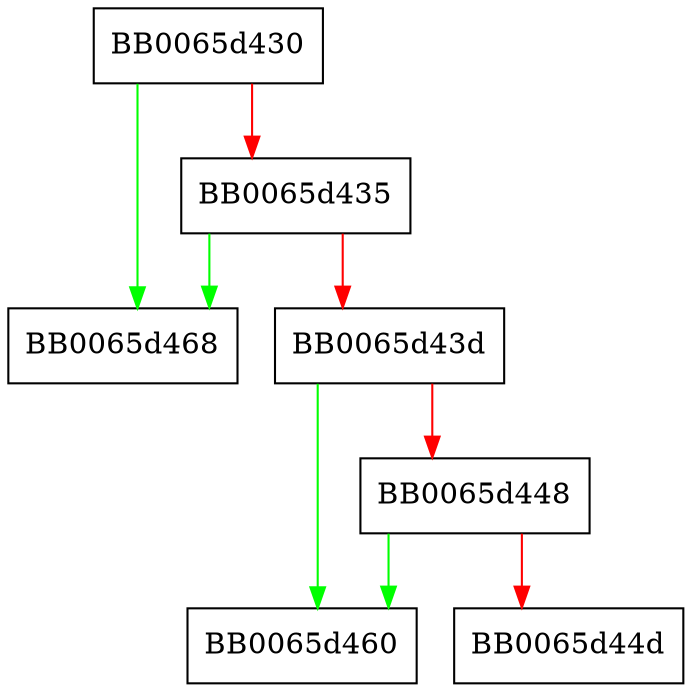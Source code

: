 digraph X509v3_addr_get_afi {
  node [shape="box"];
  graph [splines=ortho];
  BB0065d430 -> BB0065d468 [color="green"];
  BB0065d430 -> BB0065d435 [color="red"];
  BB0065d435 -> BB0065d468 [color="green"];
  BB0065d435 -> BB0065d43d [color="red"];
  BB0065d43d -> BB0065d460 [color="green"];
  BB0065d43d -> BB0065d448 [color="red"];
  BB0065d448 -> BB0065d460 [color="green"];
  BB0065d448 -> BB0065d44d [color="red"];
}